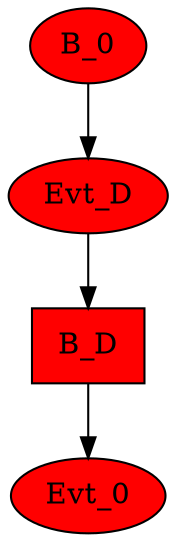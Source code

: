 digraph "pps-test3-3" {
name="pps-test3-3"

graph []
edge  [type=defdst]
subgraph subgraph3 {
  node  [cpu=1 pattern=D style=filled fillcolor=red color=black]
  Evt_D [type=tmsg toffs=0  fid=1 gid=5 evtno=205 sid=2 bpid=8 par="0x123" patentry=1 shape=oval]
  B_D [type=block shape=rectangle  tperiod=1000000000 patexit=1]
  Evt_D -> B_D -> Evt_0
  B_0 -> Evt_D [type=altdst]
}
}
